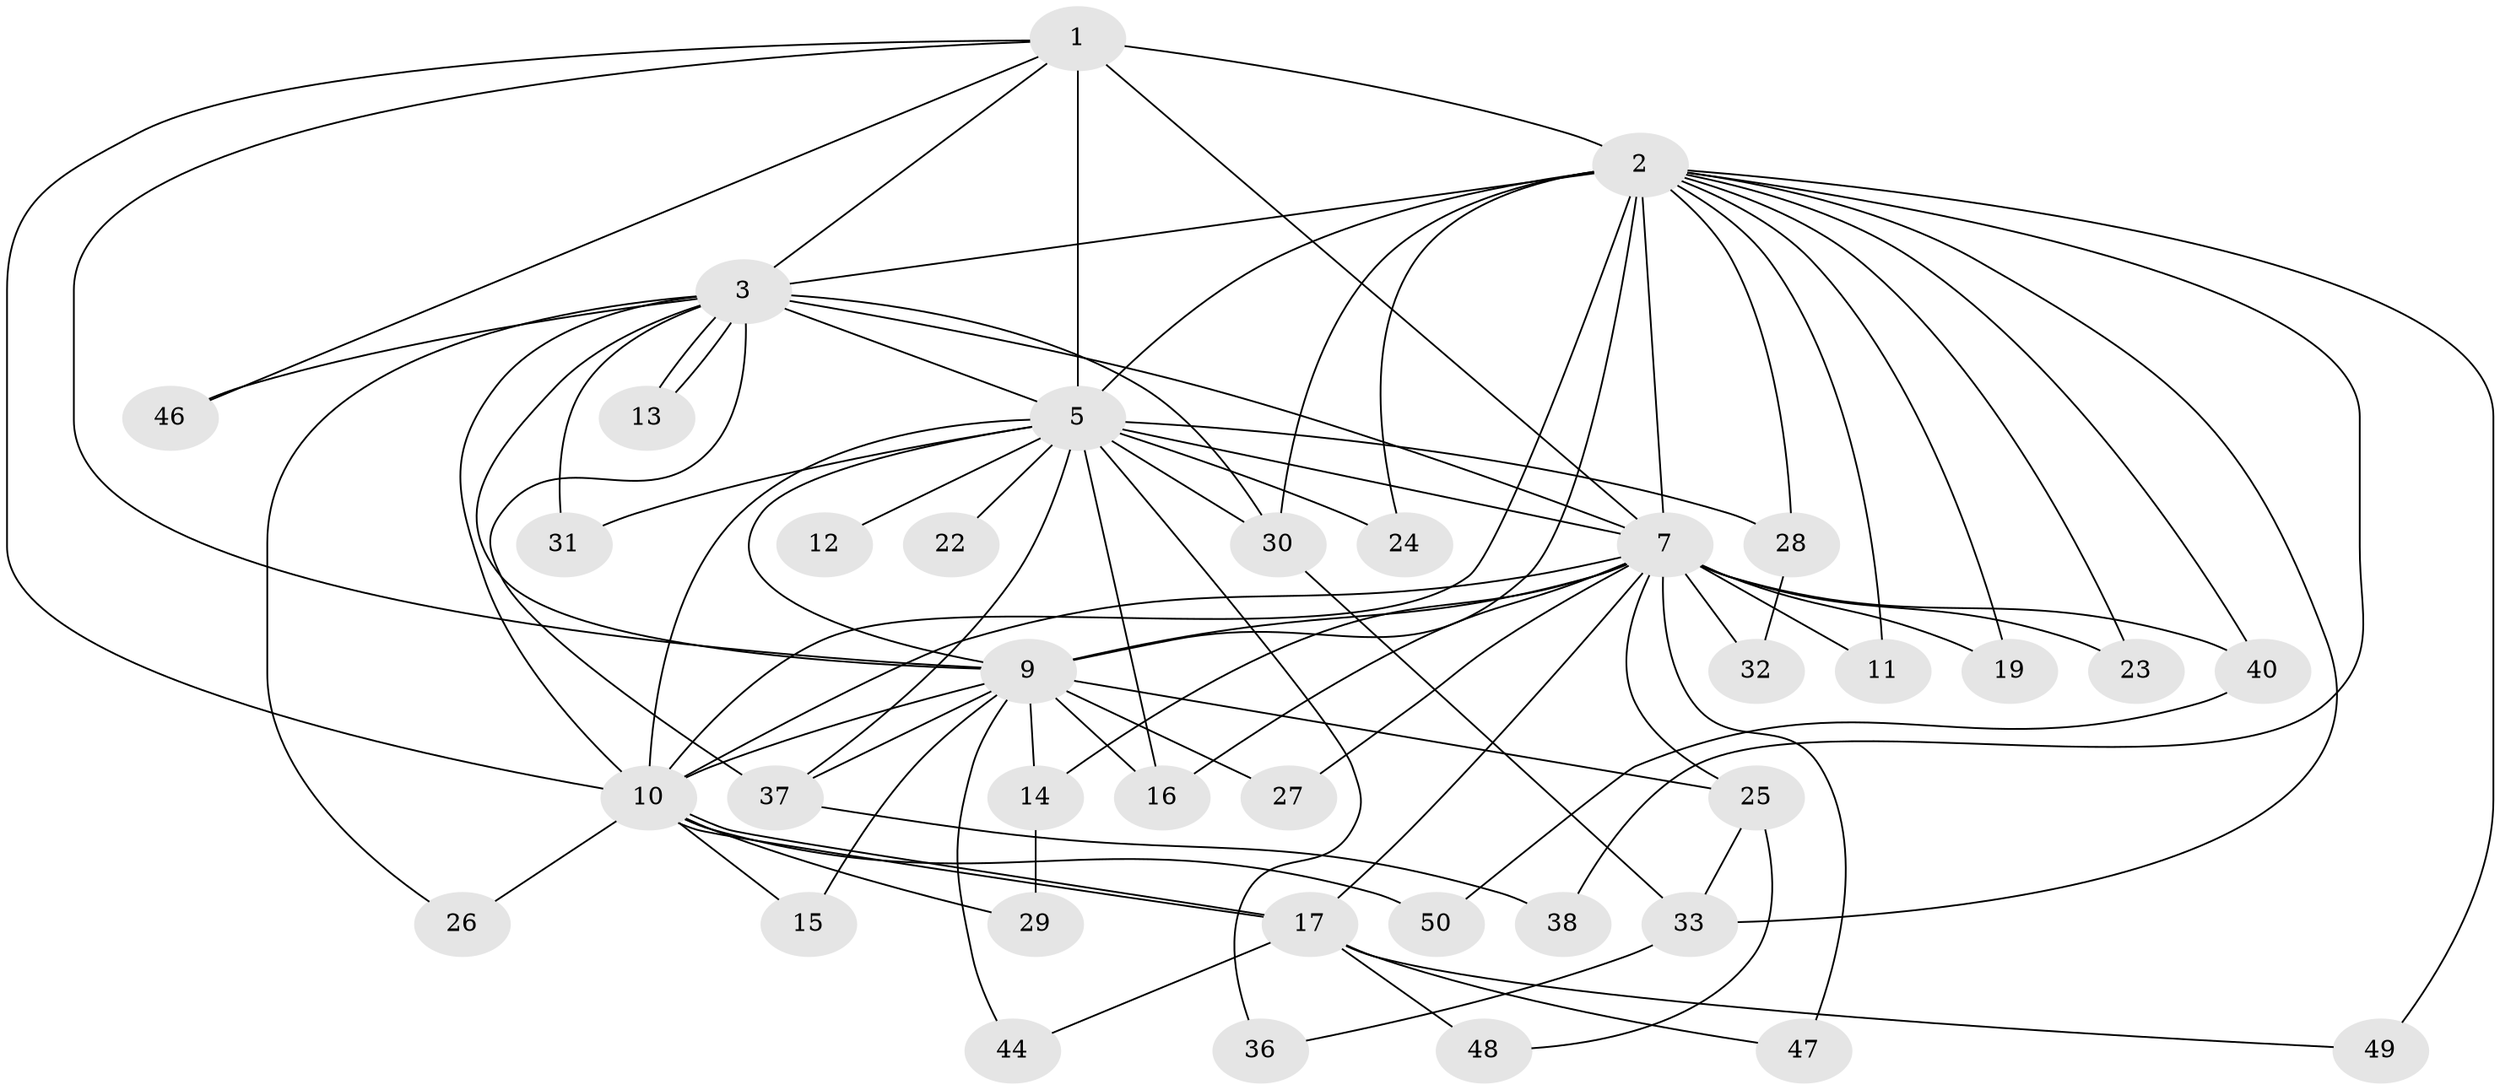 // original degree distribution, {11: 0.02, 12: 0.02, 17: 0.02, 16: 0.04, 15: 0.08, 18: 0.02, 2: 0.54, 3: 0.16, 6: 0.02, 4: 0.08}
// Generated by graph-tools (version 1.1) at 2025/11/02/27/25 16:11:08]
// undirected, 37 vertices, 84 edges
graph export_dot {
graph [start="1"]
  node [color=gray90,style=filled];
  1 [super="+45"];
  2 [super="+4"];
  3 [super="+39"];
  5 [super="+6"];
  7 [super="+8"];
  9 [super="+20"];
  10 [super="+18"];
  11;
  12;
  13;
  14;
  15;
  16 [super="+21"];
  17 [super="+42"];
  19;
  22;
  23;
  24;
  25 [super="+35"];
  26;
  27;
  28;
  29;
  30 [super="+41"];
  31;
  32;
  33 [super="+34"];
  36;
  37 [super="+43"];
  38;
  40;
  44;
  46;
  47;
  48;
  49;
  50;
  1 -- 2 [weight=2];
  1 -- 3;
  1 -- 5 [weight=2];
  1 -- 7 [weight=2];
  1 -- 9 [weight=2];
  1 -- 10;
  1 -- 46;
  2 -- 3 [weight=2];
  2 -- 5 [weight=4];
  2 -- 7 [weight=4];
  2 -- 9 [weight=2];
  2 -- 10 [weight=2];
  2 -- 24;
  2 -- 28;
  2 -- 38;
  2 -- 33;
  2 -- 40;
  2 -- 11;
  2 -- 49;
  2 -- 19;
  2 -- 23;
  2 -- 30;
  3 -- 5 [weight=2];
  3 -- 7 [weight=2];
  3 -- 9;
  3 -- 10 [weight=2];
  3 -- 13;
  3 -- 13;
  3 -- 26;
  3 -- 30;
  3 -- 31;
  3 -- 46;
  3 -- 37;
  5 -- 7 [weight=4];
  5 -- 9 [weight=2];
  5 -- 10 [weight=3];
  5 -- 22 [weight=2];
  5 -- 24;
  5 -- 30;
  5 -- 31;
  5 -- 36;
  5 -- 37;
  5 -- 12;
  5 -- 16;
  5 -- 28;
  7 -- 9 [weight=2];
  7 -- 10 [weight=2];
  7 -- 16;
  7 -- 19;
  7 -- 25 [weight=2];
  7 -- 32;
  7 -- 47;
  7 -- 40;
  7 -- 11;
  7 -- 14;
  7 -- 23;
  7 -- 27;
  7 -- 17;
  9 -- 10;
  9 -- 14;
  9 -- 15;
  9 -- 16;
  9 -- 27;
  9 -- 37;
  9 -- 25;
  9 -- 44;
  10 -- 15;
  10 -- 17;
  10 -- 17;
  10 -- 26;
  10 -- 29;
  10 -- 50;
  14 -- 29;
  17 -- 44;
  17 -- 48;
  17 -- 49;
  17 -- 47;
  25 -- 33;
  25 -- 48;
  28 -- 32;
  30 -- 33;
  33 -- 36;
  37 -- 38;
  40 -- 50;
}
